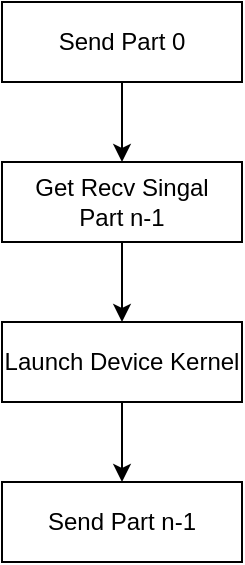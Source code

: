 <mxfile version="21.2.9" type="github">
  <diagram name="Page-1" id="kcoj7SUnzO-zrf9t933n">
    <mxGraphModel dx="2358" dy="1304" grid="1" gridSize="10" guides="1" tooltips="1" connect="1" arrows="1" fold="1" page="1" pageScale="1" pageWidth="850" pageHeight="1100" math="0" shadow="0">
      <root>
        <mxCell id="0" />
        <mxCell id="1" parent="0" />
        <mxCell id="iUeTFIqM4jbIZcsDObde-7" value="" style="edgeStyle=orthogonalEdgeStyle;rounded=0;orthogonalLoop=1;jettySize=auto;html=1;" edge="1" parent="1" source="iUeTFIqM4jbIZcsDObde-1" target="iUeTFIqM4jbIZcsDObde-2">
          <mxGeometry relative="1" as="geometry" />
        </mxCell>
        <mxCell id="iUeTFIqM4jbIZcsDObde-1" value="Send Part 0" style="rounded=0;whiteSpace=wrap;html=1;" vertex="1" parent="1">
          <mxGeometry x="40" y="200" width="120" height="40" as="geometry" />
        </mxCell>
        <mxCell id="iUeTFIqM4jbIZcsDObde-5" value="" style="edgeStyle=orthogonalEdgeStyle;rounded=0;orthogonalLoop=1;jettySize=auto;html=1;" edge="1" parent="1" source="iUeTFIqM4jbIZcsDObde-2" target="iUeTFIqM4jbIZcsDObde-3">
          <mxGeometry relative="1" as="geometry" />
        </mxCell>
        <mxCell id="iUeTFIqM4jbIZcsDObde-2" value="Get Recv Singal&lt;br&gt;Part n-1" style="rounded=0;whiteSpace=wrap;html=1;" vertex="1" parent="1">
          <mxGeometry x="40" y="280" width="120" height="40" as="geometry" />
        </mxCell>
        <mxCell id="iUeTFIqM4jbIZcsDObde-6" value="" style="edgeStyle=orthogonalEdgeStyle;rounded=0;orthogonalLoop=1;jettySize=auto;html=1;" edge="1" parent="1" source="iUeTFIqM4jbIZcsDObde-3" target="iUeTFIqM4jbIZcsDObde-4">
          <mxGeometry relative="1" as="geometry" />
        </mxCell>
        <mxCell id="iUeTFIqM4jbIZcsDObde-3" value="Launch Device Kernel" style="rounded=0;whiteSpace=wrap;html=1;" vertex="1" parent="1">
          <mxGeometry x="40" y="360" width="120" height="40" as="geometry" />
        </mxCell>
        <mxCell id="iUeTFIqM4jbIZcsDObde-4" value="Send Part n-1" style="rounded=0;whiteSpace=wrap;html=1;" vertex="1" parent="1">
          <mxGeometry x="40" y="440" width="120" height="40" as="geometry" />
        </mxCell>
      </root>
    </mxGraphModel>
  </diagram>
</mxfile>
